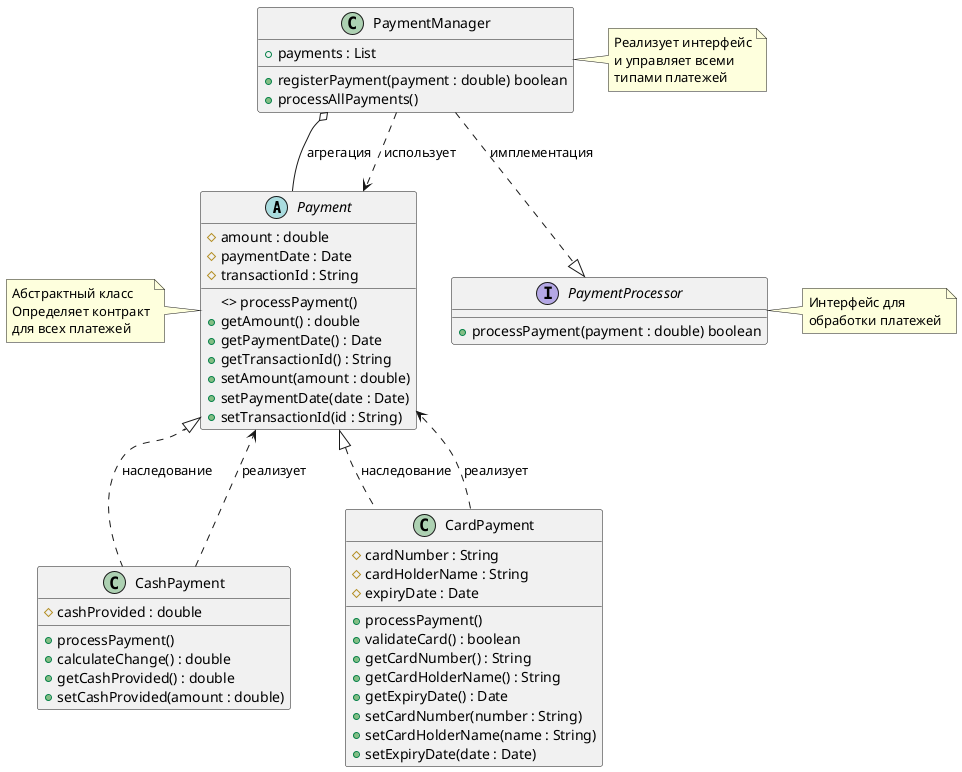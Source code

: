 @startuml task5_t1
abstract class Payment {
    #amount : double
    #paymentDate : Date
    #transactionId : String
    
    <> processPayment()
    +getAmount() : double
    +getPaymentDate() : Date
    +getTransactionId() : String
    +setAmount(amount : double)
    +setPaymentDate(date : Date)
    +setTransactionId(id : String)
}

class CashPayment {
    #cashProvided : double
    
    +processPayment()
    +calculateChange() : double
    +getCashProvided() : double
    +setCashProvided(amount : double)
}

class CardPayment {
    #cardNumber : String
    #cardHolderName : String
    #expiryDate : Date
    
    +processPayment()
    +validateCard() : boolean
    +getCardNumber() : String
    +getCardHolderName() : String
    +getExpiryDate() : Date
    +setCardNumber(number : String)
    +setCardHolderName(name : String)
    +setExpiryDate(date : Date)
}

class PaymentManager  {
 +payments : List
 
 +registerPayment(payment : double) boolean
 +processAllPayments()
}

interface PaymentProcessor  {
+processPayment(payment : double) boolean

}

Payment <|.. CashPayment : наследование
Payment <|.. CardPayment : наследование
PaymentManager o-- Payment : агрегация
PaymentManager ..|> PaymentProcessor : имплементация

PaymentManager ..> Payment : использует
CashPayment ..> Payment : реализует
CardPayment ..> Payment : реализует

note left of Payment
 Абстрактный класс
 Определяет контракт
 для всех платежей
end note

note right of PaymentProcessor
 Интерфейс для
 обработки платежей
end note

note right of PaymentManager
 Реализует интерфейс
 и управляет всеми
 типами платежей
end note

@enduml